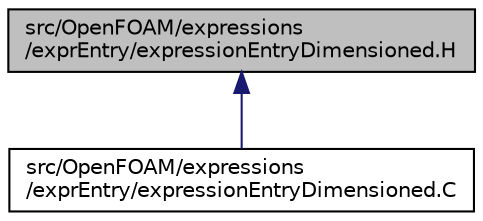 digraph "src/OpenFOAM/expressions/exprEntry/expressionEntryDimensioned.H"
{
  bgcolor="transparent";
  edge [fontname="Helvetica",fontsize="10",labelfontname="Helvetica",labelfontsize="10"];
  node [fontname="Helvetica",fontsize="10",shape=record];
  Node1 [label="src/OpenFOAM/expressions\l/exprEntry/expressionEntryDimensioned.H",height=0.2,width=0.4,color="black", fillcolor="grey75", style="filled" fontcolor="black"];
  Node1 -> Node2 [dir="back",color="midnightblue",fontsize="10",style="solid",fontname="Helvetica"];
  Node2 [label="src/OpenFOAM/expressions\l/exprEntry/expressionEntryDimensioned.C",height=0.2,width=0.4,color="black",URL="$expressionEntryDimensioned_8C.html"];
}
